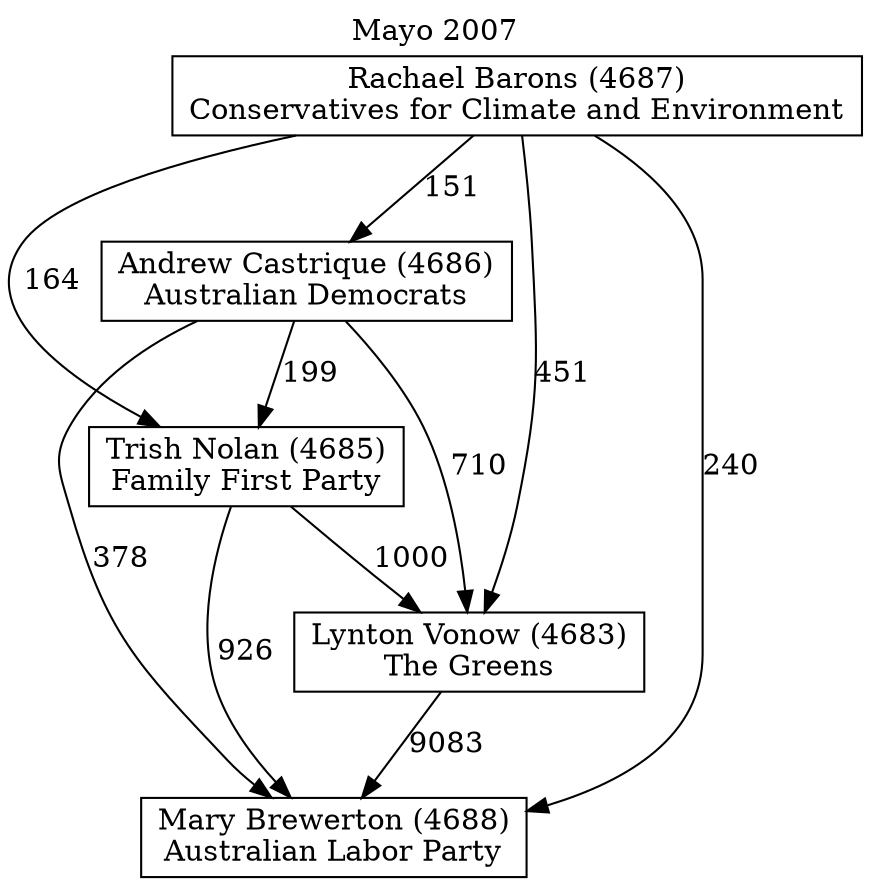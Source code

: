 // House preference flow
digraph "Mary Brewerton (4688)_Mayo_2007" {
	graph [label="Mayo 2007" labelloc=t mclimit=10]
	node [shape=box]
	"Mary Brewerton (4688)" [label="Mary Brewerton (4688)
Australian Labor Party"]
	"Lynton Vonow (4683)" [label="Lynton Vonow (4683)
The Greens"]
	"Trish Nolan (4685)" [label="Trish Nolan (4685)
Family First Party"]
	"Andrew Castrique (4686)" [label="Andrew Castrique (4686)
Australian Democrats"]
	"Rachael Barons (4687)" [label="Rachael Barons (4687)
Conservatives for Climate and Environment"]
	"Lynton Vonow (4683)" -> "Mary Brewerton (4688)" [label=9083]
	"Trish Nolan (4685)" -> "Lynton Vonow (4683)" [label=1000]
	"Andrew Castrique (4686)" -> "Trish Nolan (4685)" [label=199]
	"Rachael Barons (4687)" -> "Andrew Castrique (4686)" [label=151]
	"Trish Nolan (4685)" -> "Mary Brewerton (4688)" [label=926]
	"Andrew Castrique (4686)" -> "Mary Brewerton (4688)" [label=378]
	"Rachael Barons (4687)" -> "Mary Brewerton (4688)" [label=240]
	"Rachael Barons (4687)" -> "Trish Nolan (4685)" [label=164]
	"Andrew Castrique (4686)" -> "Lynton Vonow (4683)" [label=710]
	"Rachael Barons (4687)" -> "Lynton Vonow (4683)" [label=451]
}
